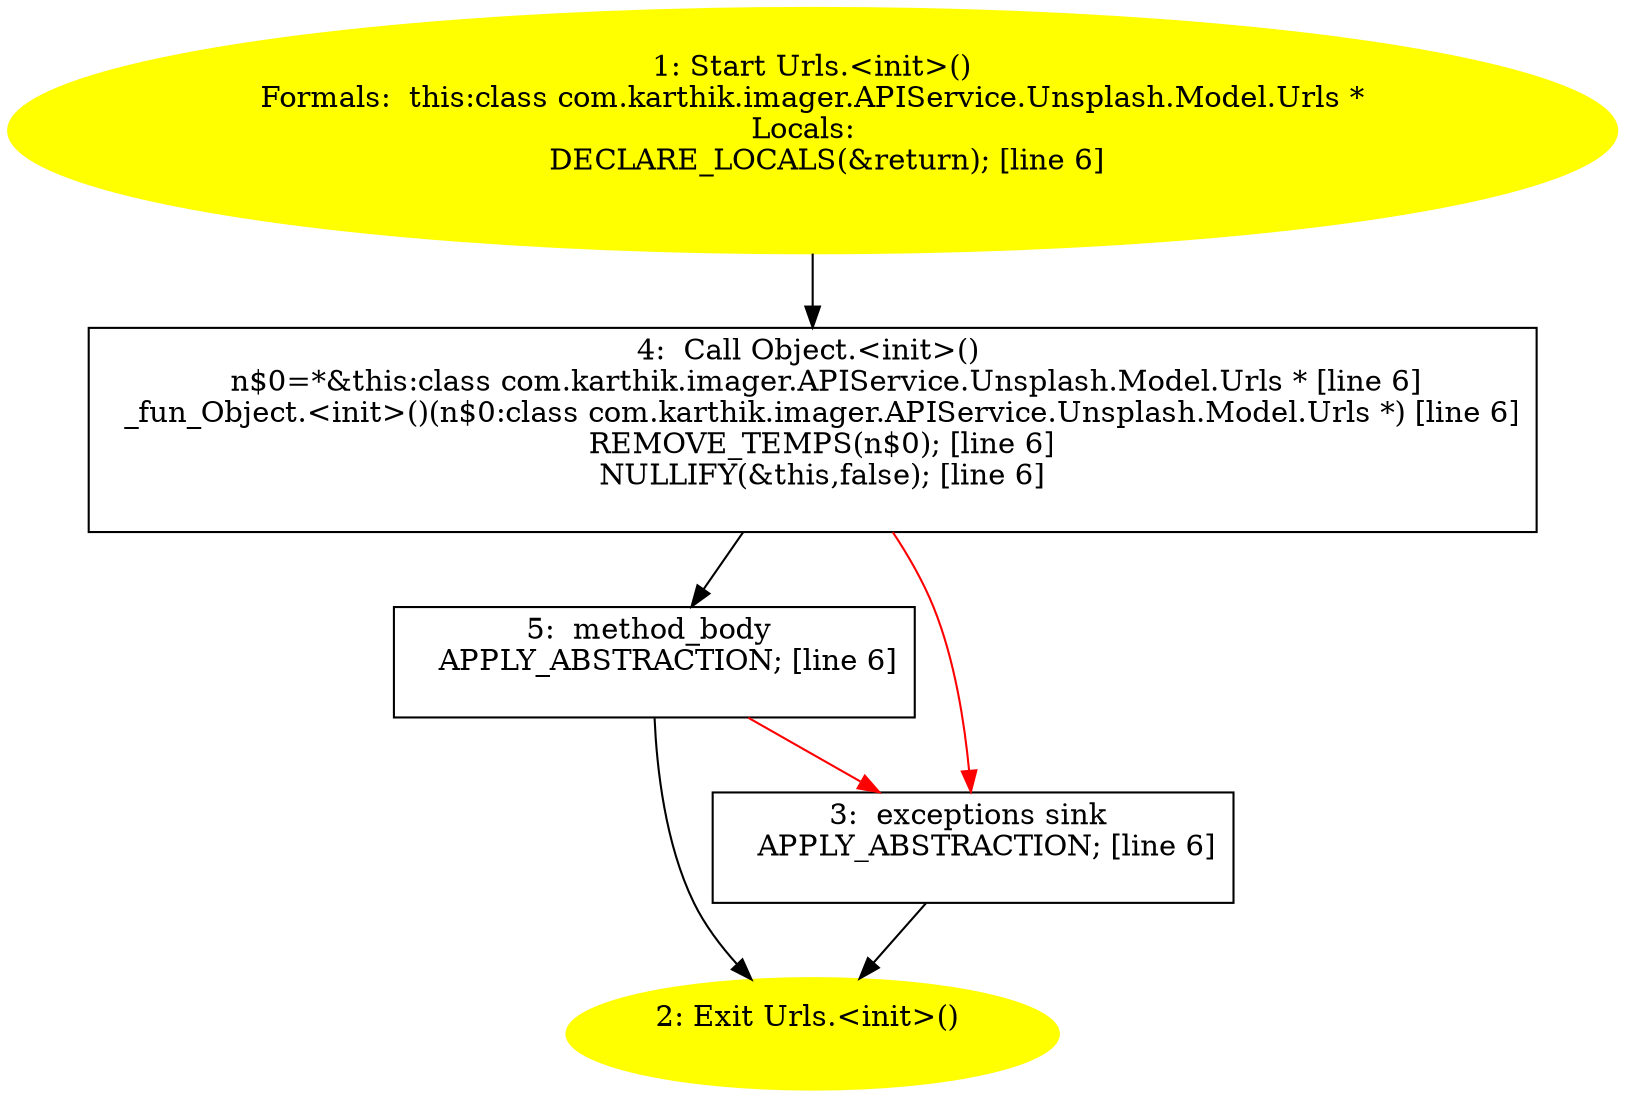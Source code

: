 digraph iCFG {
5 [label="5:  method_body \n   APPLY_ABSTRACTION; [line 6]\n " shape="box"]
	

	 5 -> 2 ;
	 5 -> 3 [color="red" ];
4 [label="4:  Call Object.<init>() \n   n$0=*&this:class com.karthik.imager.APIService.Unsplash.Model.Urls * [line 6]\n  _fun_Object.<init>()(n$0:class com.karthik.imager.APIService.Unsplash.Model.Urls *) [line 6]\n  REMOVE_TEMPS(n$0); [line 6]\n  NULLIFY(&this,false); [line 6]\n " shape="box"]
	

	 4 -> 5 ;
	 4 -> 3 [color="red" ];
3 [label="3:  exceptions sink \n   APPLY_ABSTRACTION; [line 6]\n " shape="box"]
	

	 3 -> 2 ;
2 [label="2: Exit Urls.<init>() \n  " color=yellow style=filled]
	

1 [label="1: Start Urls.<init>()\nFormals:  this:class com.karthik.imager.APIService.Unsplash.Model.Urls *\nLocals:  \n   DECLARE_LOCALS(&return); [line 6]\n " color=yellow style=filled]
	

	 1 -> 4 ;
}
